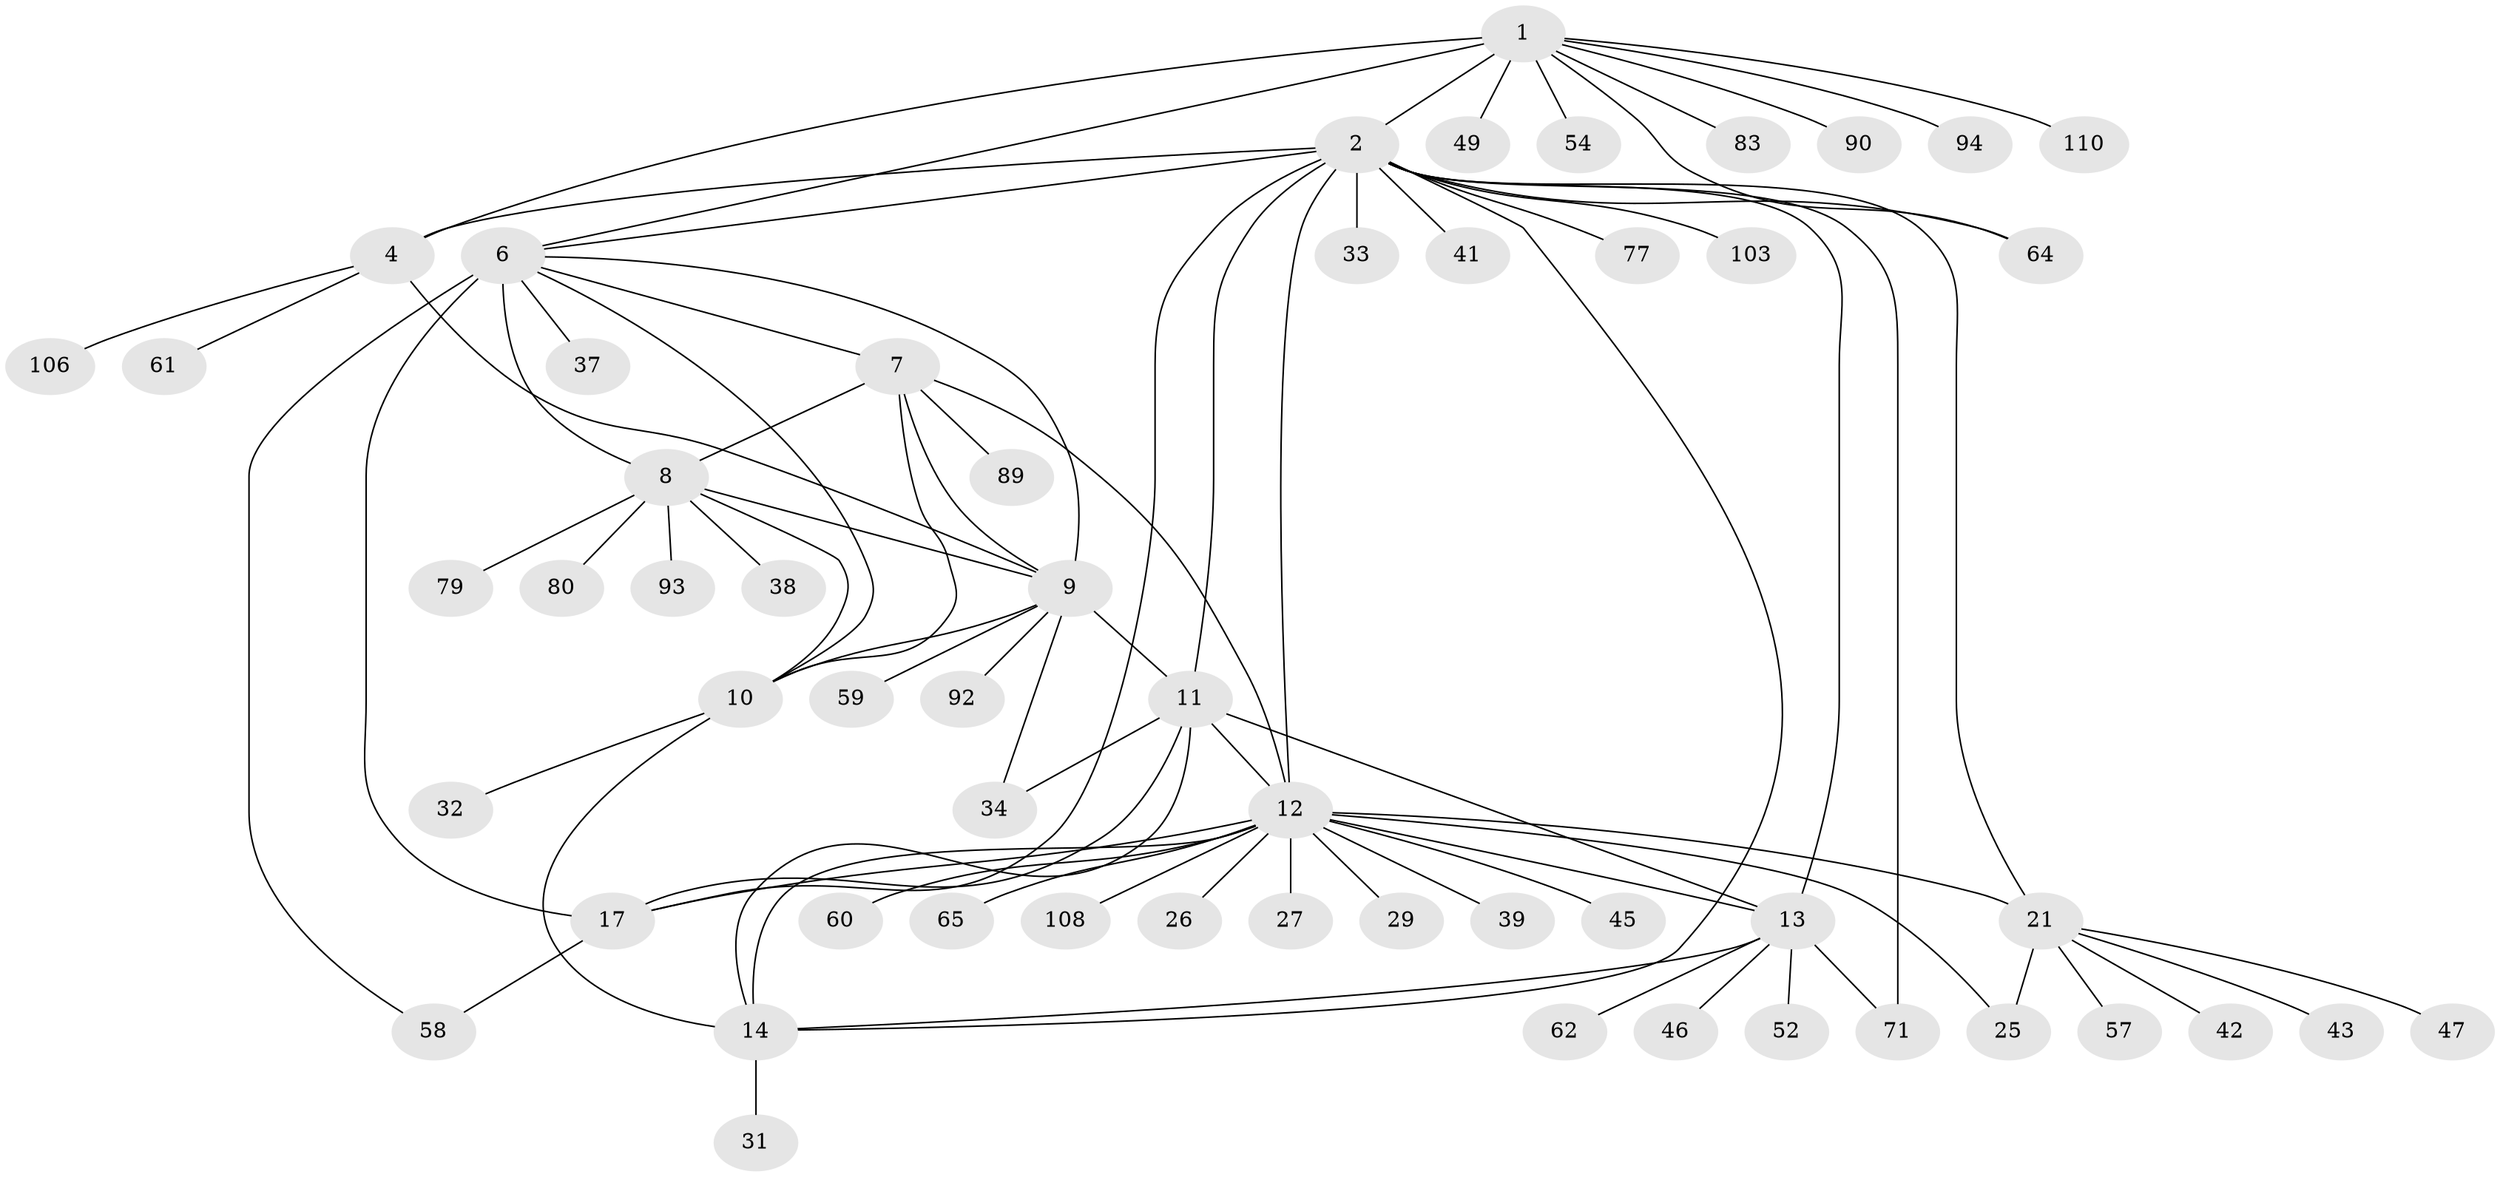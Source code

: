 // original degree distribution, {12: 0.017857142857142856, 11: 0.008928571428571428, 5: 0.017857142857142856, 7: 0.03571428571428571, 6: 0.05357142857142857, 8: 0.03571428571428571, 9: 0.017857142857142856, 13: 0.017857142857142856, 10: 0.008928571428571428, 4: 0.008928571428571428, 1: 0.6071428571428571, 3: 0.044642857142857144, 2: 0.125}
// Generated by graph-tools (version 1.1) at 2025/15/03/09/25 04:15:55]
// undirected, 56 vertices, 82 edges
graph export_dot {
graph [start="1"]
  node [color=gray90,style=filled];
  1 [super="+51+50"];
  2 [super="+3"];
  4;
  6 [super="+35+16+87+102+78+111+95"];
  7;
  8;
  9;
  10;
  11 [super="+44+30+53+96+74+88+82"];
  12 [super="+24"];
  13;
  14;
  17 [super="+19+63+98+112+48+20+56"];
  21 [super="+22+28+23"];
  25;
  26;
  27;
  29;
  31 [super="+70+104"];
  32;
  33 [super="+100"];
  34;
  37 [super="+73"];
  38;
  39;
  41;
  42;
  43;
  45;
  46;
  47 [super="+55"];
  49;
  52;
  54;
  57 [super="+75"];
  58 [super="+107+105"];
  59;
  60;
  61;
  62;
  64 [super="+84+109"];
  65 [super="+85"];
  71 [super="+72"];
  77;
  79;
  80;
  83;
  89;
  90;
  92;
  93;
  94;
  103;
  106;
  108;
  110;
  1 -- 2 [weight=3];
  1 -- 4;
  1 -- 49;
  1 -- 54;
  1 -- 64;
  1 -- 83;
  1 -- 110;
  1 -- 6;
  1 -- 90;
  1 -- 94;
  2 -- 4 [weight=3];
  2 -- 21;
  2 -- 33;
  2 -- 71;
  2 -- 77;
  2 -- 103;
  2 -- 17;
  2 -- 6;
  2 -- 64;
  2 -- 41;
  2 -- 11;
  2 -- 12;
  2 -- 13;
  2 -- 14;
  4 -- 9;
  4 -- 61;
  4 -- 106;
  6 -- 7;
  6 -- 8;
  6 -- 9;
  6 -- 10;
  6 -- 17 [weight=6];
  6 -- 37;
  6 -- 58;
  7 -- 8;
  7 -- 9;
  7 -- 10;
  7 -- 89;
  7 -- 12;
  8 -- 9;
  8 -- 10;
  8 -- 38;
  8 -- 79;
  8 -- 80;
  8 -- 93;
  9 -- 10;
  9 -- 34;
  9 -- 59;
  9 -- 92;
  9 -- 11;
  10 -- 14;
  10 -- 32;
  11 -- 12;
  11 -- 13;
  11 -- 14;
  11 -- 34;
  11 -- 17;
  12 -- 13;
  12 -- 14;
  12 -- 26;
  12 -- 60;
  12 -- 65;
  12 -- 17 [weight=2];
  12 -- 39;
  12 -- 108;
  12 -- 45;
  12 -- 21 [weight=3];
  12 -- 25;
  12 -- 27;
  12 -- 29;
  13 -- 14;
  13 -- 46;
  13 -- 52;
  13 -- 62;
  13 -- 71;
  14 -- 31;
  17 -- 58;
  21 -- 25 [weight=3];
  21 -- 42;
  21 -- 57;
  21 -- 43;
  21 -- 47;
}
